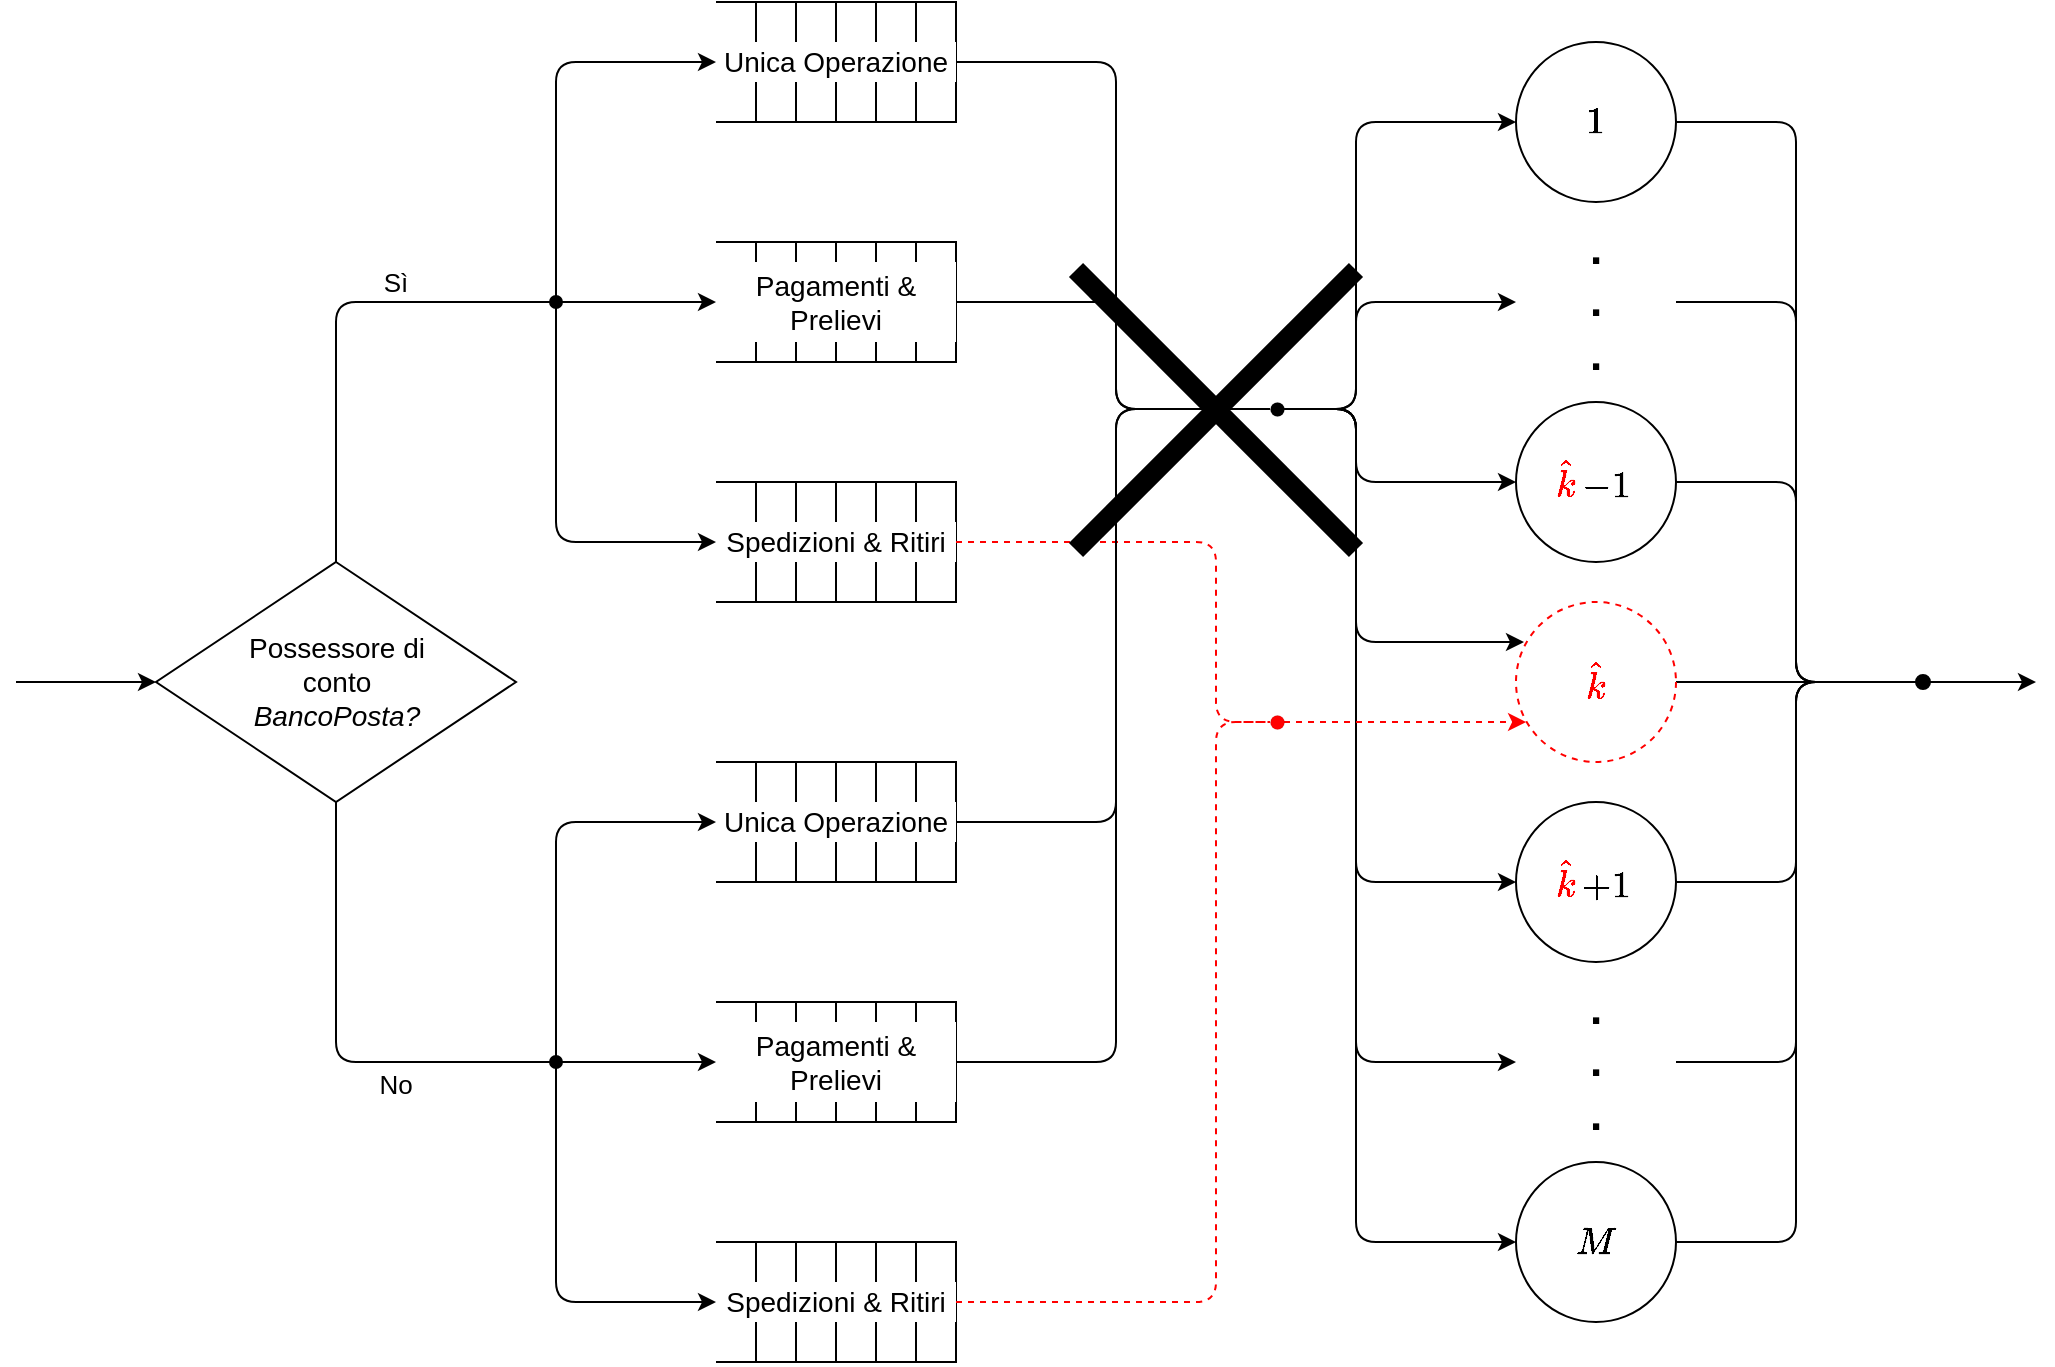 <mxfile version="14.9.1" type="device"><diagram id="piZBBrbFwAm531ffKTFW" name="Page-1"><mxGraphModel dx="868" dy="481" grid="1" gridSize="10" guides="1" tooltips="1" connect="1" arrows="1" fold="1" page="1" pageScale="1" pageWidth="850" pageHeight="1100" math="1" shadow="0"><root><mxCell id="0"/><mxCell id="1" parent="0"/><mxCell id="mxD9j17-XCr0z30h2_Vp-13" value="" style="group" parent="1" vertex="1" connectable="0"><mxGeometry x="360" y="20" width="120" height="60" as="geometry"/></mxCell><mxCell id="mxD9j17-XCr0z30h2_Vp-4" value="" style="rounded=0;whiteSpace=wrap;html=1;" parent="mxD9j17-XCr0z30h2_Vp-13" vertex="1"><mxGeometry x="20" width="100" height="60" as="geometry"/></mxCell><mxCell id="mxD9j17-XCr0z30h2_Vp-5" value="" style="endArrow=none;html=1;" parent="mxD9j17-XCr0z30h2_Vp-13" edge="1"><mxGeometry width="50" height="50" relative="1" as="geometry"><mxPoint as="sourcePoint"/><mxPoint x="120" as="targetPoint"/></mxGeometry></mxCell><mxCell id="mxD9j17-XCr0z30h2_Vp-6" value="" style="endArrow=none;html=1;" parent="mxD9j17-XCr0z30h2_Vp-13" edge="1"><mxGeometry width="50" height="50" relative="1" as="geometry"><mxPoint x="120" y="60" as="sourcePoint"/><mxPoint x="120" as="targetPoint"/></mxGeometry></mxCell><mxCell id="mxD9j17-XCr0z30h2_Vp-7" value="" style="endArrow=none;html=1;" parent="mxD9j17-XCr0z30h2_Vp-13" edge="1"><mxGeometry width="50" height="50" relative="1" as="geometry"><mxPoint y="60" as="sourcePoint"/><mxPoint x="120" y="60" as="targetPoint"/></mxGeometry></mxCell><mxCell id="mxD9j17-XCr0z30h2_Vp-8" value="" style="rounded=0;whiteSpace=wrap;html=1;shadow=0;" parent="mxD9j17-XCr0z30h2_Vp-13" vertex="1"><mxGeometry x="40" width="80" height="60" as="geometry"/></mxCell><mxCell id="mxD9j17-XCr0z30h2_Vp-9" value="" style="rounded=0;whiteSpace=wrap;html=1;shadow=0;" parent="mxD9j17-XCr0z30h2_Vp-13" vertex="1"><mxGeometry x="60" width="60" height="60" as="geometry"/></mxCell><mxCell id="mxD9j17-XCr0z30h2_Vp-10" value="" style="rounded=0;whiteSpace=wrap;html=1;shadow=0;" parent="mxD9j17-XCr0z30h2_Vp-13" vertex="1"><mxGeometry x="80" width="40" height="60" as="geometry"/></mxCell><mxCell id="mxD9j17-XCr0z30h2_Vp-11" value="" style="rounded=0;whiteSpace=wrap;html=1;shadow=0;" parent="mxD9j17-XCr0z30h2_Vp-13" vertex="1"><mxGeometry x="100" width="20" height="60" as="geometry"/></mxCell><mxCell id="mxD9j17-XCr0z30h2_Vp-99" value="Unica Operazione" style="text;html=1;strokeColor=none;align=center;verticalAlign=middle;whiteSpace=wrap;rounded=0;shadow=0;fontSize=14;fillColor=#FFFFFF;" parent="mxD9j17-XCr0z30h2_Vp-13" vertex="1"><mxGeometry y="20" width="120" height="20" as="geometry"/></mxCell><mxCell id="mxD9j17-XCr0z30h2_Vp-18" value="" style="endArrow=classic;html=1;fontSize=14;entryX=0;entryY=0.5;entryDx=0;entryDy=0;" parent="1" target="mxD9j17-XCr0z30h2_Vp-14" edge="1"><mxGeometry width="50" height="50" relative="1" as="geometry"><mxPoint x="10" y="360" as="sourcePoint"/><mxPoint x="70" y="340" as="targetPoint"/></mxGeometry></mxCell><mxCell id="mxD9j17-XCr0z30h2_Vp-19" value="" style="group" parent="1" vertex="1" connectable="0"><mxGeometry x="360" y="140" width="120" height="60" as="geometry"/></mxCell><mxCell id="mxD9j17-XCr0z30h2_Vp-20" value="" style="rounded=0;whiteSpace=wrap;html=1;" parent="mxD9j17-XCr0z30h2_Vp-19" vertex="1"><mxGeometry x="20" width="100" height="60" as="geometry"/></mxCell><mxCell id="mxD9j17-XCr0z30h2_Vp-21" value="" style="endArrow=none;html=1;" parent="mxD9j17-XCr0z30h2_Vp-19" edge="1"><mxGeometry width="50" height="50" relative="1" as="geometry"><mxPoint as="sourcePoint"/><mxPoint x="120" as="targetPoint"/></mxGeometry></mxCell><mxCell id="mxD9j17-XCr0z30h2_Vp-22" value="" style="endArrow=none;html=1;" parent="mxD9j17-XCr0z30h2_Vp-19" edge="1"><mxGeometry width="50" height="50" relative="1" as="geometry"><mxPoint x="120" y="60" as="sourcePoint"/><mxPoint x="120" as="targetPoint"/></mxGeometry></mxCell><mxCell id="mxD9j17-XCr0z30h2_Vp-23" value="" style="endArrow=none;html=1;" parent="mxD9j17-XCr0z30h2_Vp-19" edge="1"><mxGeometry width="50" height="50" relative="1" as="geometry"><mxPoint y="60" as="sourcePoint"/><mxPoint x="120" y="60" as="targetPoint"/></mxGeometry></mxCell><mxCell id="mxD9j17-XCr0z30h2_Vp-24" value="" style="rounded=0;whiteSpace=wrap;html=1;shadow=0;" parent="mxD9j17-XCr0z30h2_Vp-19" vertex="1"><mxGeometry x="40" width="80" height="60" as="geometry"/></mxCell><mxCell id="mxD9j17-XCr0z30h2_Vp-25" value="" style="rounded=0;whiteSpace=wrap;html=1;shadow=0;" parent="mxD9j17-XCr0z30h2_Vp-19" vertex="1"><mxGeometry x="60" width="60" height="60" as="geometry"/></mxCell><mxCell id="mxD9j17-XCr0z30h2_Vp-26" value="" style="rounded=0;whiteSpace=wrap;html=1;shadow=0;" parent="mxD9j17-XCr0z30h2_Vp-19" vertex="1"><mxGeometry x="80" width="40" height="60" as="geometry"/></mxCell><mxCell id="mxD9j17-XCr0z30h2_Vp-27" value="" style="rounded=0;whiteSpace=wrap;html=1;shadow=0;" parent="mxD9j17-XCr0z30h2_Vp-19" vertex="1"><mxGeometry x="100" width="20" height="60" as="geometry"/></mxCell><mxCell id="mxD9j17-XCr0z30h2_Vp-110" value="Pagamenti &amp;amp; Prelievi" style="text;html=1;strokeColor=none;align=center;verticalAlign=middle;whiteSpace=wrap;rounded=0;shadow=0;fontSize=14;fillColor=#FFFFFF;" parent="mxD9j17-XCr0z30h2_Vp-19" vertex="1"><mxGeometry y="10" width="120" height="40" as="geometry"/></mxCell><mxCell id="mxD9j17-XCr0z30h2_Vp-30" value="" style="group" parent="1" vertex="1" connectable="0"><mxGeometry x="360" y="260" width="120" height="60" as="geometry"/></mxCell><mxCell id="mxD9j17-XCr0z30h2_Vp-31" value="" style="rounded=0;whiteSpace=wrap;html=1;" parent="mxD9j17-XCr0z30h2_Vp-30" vertex="1"><mxGeometry x="20" width="100" height="60" as="geometry"/></mxCell><mxCell id="mxD9j17-XCr0z30h2_Vp-32" value="" style="endArrow=none;html=1;" parent="mxD9j17-XCr0z30h2_Vp-30" edge="1"><mxGeometry width="50" height="50" relative="1" as="geometry"><mxPoint as="sourcePoint"/><mxPoint x="120" as="targetPoint"/></mxGeometry></mxCell><mxCell id="mxD9j17-XCr0z30h2_Vp-33" value="" style="endArrow=none;html=1;" parent="mxD9j17-XCr0z30h2_Vp-30" edge="1"><mxGeometry width="50" height="50" relative="1" as="geometry"><mxPoint x="120" y="60" as="sourcePoint"/><mxPoint x="120" as="targetPoint"/></mxGeometry></mxCell><mxCell id="mxD9j17-XCr0z30h2_Vp-34" value="" style="endArrow=none;html=1;" parent="mxD9j17-XCr0z30h2_Vp-30" edge="1"><mxGeometry width="50" height="50" relative="1" as="geometry"><mxPoint y="60" as="sourcePoint"/><mxPoint x="120" y="60" as="targetPoint"/></mxGeometry></mxCell><mxCell id="mxD9j17-XCr0z30h2_Vp-35" value="" style="rounded=0;whiteSpace=wrap;html=1;shadow=0;" parent="mxD9j17-XCr0z30h2_Vp-30" vertex="1"><mxGeometry x="40" width="80" height="60" as="geometry"/></mxCell><mxCell id="mxD9j17-XCr0z30h2_Vp-36" value="" style="rounded=0;whiteSpace=wrap;html=1;shadow=0;" parent="mxD9j17-XCr0z30h2_Vp-30" vertex="1"><mxGeometry x="60" width="60" height="60" as="geometry"/></mxCell><mxCell id="mxD9j17-XCr0z30h2_Vp-37" value="" style="rounded=0;whiteSpace=wrap;html=1;shadow=0;" parent="mxD9j17-XCr0z30h2_Vp-30" vertex="1"><mxGeometry x="80" width="40" height="60" as="geometry"/></mxCell><mxCell id="mxD9j17-XCr0z30h2_Vp-38" value="" style="rounded=0;whiteSpace=wrap;html=1;shadow=0;" parent="mxD9j17-XCr0z30h2_Vp-30" vertex="1"><mxGeometry x="100" width="20" height="60" as="geometry"/></mxCell><mxCell id="mxD9j17-XCr0z30h2_Vp-66" value="" style="endArrow=classic;html=1;fontSize=14;edgeStyle=elbowEdgeStyle;startArrow=classic;startFill=1;" parent="1" edge="1"><mxGeometry width="50" height="50" relative="1" as="geometry"><mxPoint x="360" y="290" as="sourcePoint"/><mxPoint x="360" y="50" as="targetPoint"/><Array as="points"><mxPoint x="280" y="170"/></Array></mxGeometry></mxCell><mxCell id="mxD9j17-XCr0z30h2_Vp-67" value="" style="endArrow=classic;html=1;fontSize=14;" parent="1" edge="1"><mxGeometry width="50" height="50" relative="1" as="geometry"><mxPoint x="280" y="170" as="sourcePoint"/><mxPoint x="360" y="170" as="targetPoint"/></mxGeometry></mxCell><mxCell id="mxD9j17-XCr0z30h2_Vp-97" value="" style="endArrow=oval;html=1;fontSize=14;exitX=0.5;exitY=0;exitDx=0;exitDy=0;edgeStyle=elbowEdgeStyle;startArrow=none;startFill=0;endFill=1;" parent="1" source="mxD9j17-XCr0z30h2_Vp-14" edge="1"><mxGeometry width="50" height="50" relative="1" as="geometry"><mxPoint x="200" y="250" as="sourcePoint"/><mxPoint x="280" y="170" as="targetPoint"/><Array as="points"><mxPoint x="170" y="230"/><mxPoint x="215" y="230"/></Array></mxGeometry></mxCell><mxCell id="mxD9j17-XCr0z30h2_Vp-98" style="edgeStyle=elbowEdgeStyle;rounded=1;orthogonalLoop=1;jettySize=auto;html=1;exitX=0.5;exitY=1;exitDx=0;exitDy=0;fontSize=14;startArrow=none;startFill=0;endArrow=oval;endFill=1;" parent="1" source="mxD9j17-XCr0z30h2_Vp-14" edge="1"><mxGeometry relative="1" as="geometry"><mxPoint x="280" y="550" as="targetPoint"/><Array as="points"><mxPoint x="170" y="430"/><mxPoint x="215" y="490"/></Array></mxGeometry></mxCell><mxCell id="mxD9j17-XCr0z30h2_Vp-14" value="" style="rhombus;whiteSpace=wrap;html=1;shadow=0;" parent="1" vertex="1"><mxGeometry x="80" y="300" width="180" height="120" as="geometry"/></mxCell><mxCell id="mxD9j17-XCr0z30h2_Vp-15" value="&lt;div&gt;Possessore di &lt;br&gt;&lt;/div&gt;&lt;div&gt;conto&lt;/div&gt;&lt;div&gt;&lt;i style=&quot;font-size: 14px&quot;&gt;BancoPosta?&lt;/i&gt;&lt;/div&gt;" style="text;html=1;align=center;verticalAlign=middle;resizable=0;points=[];autosize=1;strokeColor=none;fontSize=14;fontStyle=0" parent="1" vertex="1"><mxGeometry x="120" y="330" width="100" height="60" as="geometry"/></mxCell><mxCell id="mxD9j17-XCr0z30h2_Vp-278" style="edgeStyle=elbowEdgeStyle;rounded=1;orthogonalLoop=1;jettySize=auto;html=1;fontSize=22;startArrow=none;startFill=0;endArrow=none;endFill=0;startSize=9;endSize=6;strokeWidth=1;dashed=1;strokeColor=#FF0000;" parent="1" source="mxD9j17-XCr0z30h2_Vp-111" target="mxD9j17-XCr0z30h2_Vp-277" edge="1"><mxGeometry relative="1" as="geometry"><Array as="points"><mxPoint x="610" y="330"/></Array></mxGeometry></mxCell><mxCell id="mxD9j17-XCr0z30h2_Vp-111" value="Spedizioni &amp;amp; Ritiri" style="text;html=1;strokeColor=none;align=center;verticalAlign=middle;whiteSpace=wrap;rounded=0;shadow=0;fontSize=14;fillColor=#FFFFFF;" parent="1" vertex="1"><mxGeometry x="360" y="280" width="120" height="20" as="geometry"/></mxCell><mxCell id="mxD9j17-XCr0z30h2_Vp-209" value="" style="group" parent="1" vertex="1" connectable="0"><mxGeometry x="360" y="400" width="120" height="60" as="geometry"/></mxCell><mxCell id="mxD9j17-XCr0z30h2_Vp-210" value="" style="rounded=0;whiteSpace=wrap;html=1;" parent="mxD9j17-XCr0z30h2_Vp-209" vertex="1"><mxGeometry x="20" width="100" height="60" as="geometry"/></mxCell><mxCell id="mxD9j17-XCr0z30h2_Vp-211" value="" style="endArrow=none;html=1;" parent="mxD9j17-XCr0z30h2_Vp-209" edge="1"><mxGeometry width="50" height="50" relative="1" as="geometry"><mxPoint as="sourcePoint"/><mxPoint x="120" as="targetPoint"/></mxGeometry></mxCell><mxCell id="mxD9j17-XCr0z30h2_Vp-212" value="" style="endArrow=none;html=1;" parent="mxD9j17-XCr0z30h2_Vp-209" edge="1"><mxGeometry width="50" height="50" relative="1" as="geometry"><mxPoint x="120" y="60" as="sourcePoint"/><mxPoint x="120" as="targetPoint"/></mxGeometry></mxCell><mxCell id="mxD9j17-XCr0z30h2_Vp-213" value="" style="endArrow=none;html=1;" parent="mxD9j17-XCr0z30h2_Vp-209" edge="1"><mxGeometry width="50" height="50" relative="1" as="geometry"><mxPoint y="60" as="sourcePoint"/><mxPoint x="120" y="60" as="targetPoint"/></mxGeometry></mxCell><mxCell id="mxD9j17-XCr0z30h2_Vp-214" value="" style="rounded=0;whiteSpace=wrap;html=1;shadow=0;" parent="mxD9j17-XCr0z30h2_Vp-209" vertex="1"><mxGeometry x="40" width="80" height="60" as="geometry"/></mxCell><mxCell id="mxD9j17-XCr0z30h2_Vp-215" value="" style="rounded=0;whiteSpace=wrap;html=1;shadow=0;" parent="mxD9j17-XCr0z30h2_Vp-209" vertex="1"><mxGeometry x="60" width="60" height="60" as="geometry"/></mxCell><mxCell id="mxD9j17-XCr0z30h2_Vp-216" value="" style="rounded=0;whiteSpace=wrap;html=1;shadow=0;" parent="mxD9j17-XCr0z30h2_Vp-209" vertex="1"><mxGeometry x="80" width="40" height="60" as="geometry"/></mxCell><mxCell id="mxD9j17-XCr0z30h2_Vp-217" value="" style="rounded=0;whiteSpace=wrap;html=1;shadow=0;" parent="mxD9j17-XCr0z30h2_Vp-209" vertex="1"><mxGeometry x="100" width="20" height="60" as="geometry"/></mxCell><mxCell id="mxD9j17-XCr0z30h2_Vp-218" value="Unica Operazione" style="text;html=1;strokeColor=none;align=center;verticalAlign=middle;whiteSpace=wrap;rounded=0;shadow=0;fontSize=14;fillColor=#FFFFFF;" parent="mxD9j17-XCr0z30h2_Vp-209" vertex="1"><mxGeometry y="20" width="120" height="20" as="geometry"/></mxCell><mxCell id="mxD9j17-XCr0z30h2_Vp-219" value="" style="group" parent="1" vertex="1" connectable="0"><mxGeometry x="360" y="520" width="120" height="60" as="geometry"/></mxCell><mxCell id="mxD9j17-XCr0z30h2_Vp-220" value="" style="rounded=0;whiteSpace=wrap;html=1;" parent="mxD9j17-XCr0z30h2_Vp-219" vertex="1"><mxGeometry x="20" width="100" height="60" as="geometry"/></mxCell><mxCell id="mxD9j17-XCr0z30h2_Vp-221" value="" style="endArrow=none;html=1;" parent="mxD9j17-XCr0z30h2_Vp-219" edge="1"><mxGeometry width="50" height="50" relative="1" as="geometry"><mxPoint as="sourcePoint"/><mxPoint x="120" as="targetPoint"/></mxGeometry></mxCell><mxCell id="mxD9j17-XCr0z30h2_Vp-222" value="" style="endArrow=none;html=1;" parent="mxD9j17-XCr0z30h2_Vp-219" edge="1"><mxGeometry width="50" height="50" relative="1" as="geometry"><mxPoint x="120" y="60" as="sourcePoint"/><mxPoint x="120" as="targetPoint"/></mxGeometry></mxCell><mxCell id="mxD9j17-XCr0z30h2_Vp-223" value="" style="endArrow=none;html=1;" parent="mxD9j17-XCr0z30h2_Vp-219" edge="1"><mxGeometry width="50" height="50" relative="1" as="geometry"><mxPoint y="60" as="sourcePoint"/><mxPoint x="120" y="60" as="targetPoint"/></mxGeometry></mxCell><mxCell id="mxD9j17-XCr0z30h2_Vp-224" value="" style="rounded=0;whiteSpace=wrap;html=1;shadow=0;" parent="mxD9j17-XCr0z30h2_Vp-219" vertex="1"><mxGeometry x="40" width="80" height="60" as="geometry"/></mxCell><mxCell id="mxD9j17-XCr0z30h2_Vp-225" value="" style="rounded=0;whiteSpace=wrap;html=1;shadow=0;" parent="mxD9j17-XCr0z30h2_Vp-219" vertex="1"><mxGeometry x="60" width="60" height="60" as="geometry"/></mxCell><mxCell id="mxD9j17-XCr0z30h2_Vp-226" value="" style="rounded=0;whiteSpace=wrap;html=1;shadow=0;" parent="mxD9j17-XCr0z30h2_Vp-219" vertex="1"><mxGeometry x="80" width="40" height="60" as="geometry"/></mxCell><mxCell id="mxD9j17-XCr0z30h2_Vp-227" value="" style="rounded=0;whiteSpace=wrap;html=1;shadow=0;" parent="mxD9j17-XCr0z30h2_Vp-219" vertex="1"><mxGeometry x="100" width="20" height="60" as="geometry"/></mxCell><mxCell id="mxD9j17-XCr0z30h2_Vp-228" value="Pagamenti &amp;amp; Prelievi" style="text;html=1;strokeColor=none;align=center;verticalAlign=middle;whiteSpace=wrap;rounded=0;shadow=0;fontSize=14;fillColor=#FFFFFF;" parent="mxD9j17-XCr0z30h2_Vp-219" vertex="1"><mxGeometry y="10" width="120" height="40" as="geometry"/></mxCell><mxCell id="mxD9j17-XCr0z30h2_Vp-229" value="" style="group" parent="1" vertex="1" connectable="0"><mxGeometry x="360" y="640" width="120" height="60" as="geometry"/></mxCell><mxCell id="mxD9j17-XCr0z30h2_Vp-230" value="" style="rounded=0;whiteSpace=wrap;html=1;" parent="mxD9j17-XCr0z30h2_Vp-229" vertex="1"><mxGeometry x="20" width="100" height="60" as="geometry"/></mxCell><mxCell id="mxD9j17-XCr0z30h2_Vp-231" value="" style="endArrow=none;html=1;" parent="mxD9j17-XCr0z30h2_Vp-229" edge="1"><mxGeometry width="50" height="50" relative="1" as="geometry"><mxPoint as="sourcePoint"/><mxPoint x="120" as="targetPoint"/></mxGeometry></mxCell><mxCell id="mxD9j17-XCr0z30h2_Vp-232" value="" style="endArrow=none;html=1;" parent="mxD9j17-XCr0z30h2_Vp-229" edge="1"><mxGeometry width="50" height="50" relative="1" as="geometry"><mxPoint x="120" y="60" as="sourcePoint"/><mxPoint x="120" as="targetPoint"/></mxGeometry></mxCell><mxCell id="mxD9j17-XCr0z30h2_Vp-233" value="" style="endArrow=none;html=1;" parent="mxD9j17-XCr0z30h2_Vp-229" edge="1"><mxGeometry width="50" height="50" relative="1" as="geometry"><mxPoint y="60" as="sourcePoint"/><mxPoint x="120" y="60" as="targetPoint"/></mxGeometry></mxCell><mxCell id="mxD9j17-XCr0z30h2_Vp-234" value="" style="rounded=0;whiteSpace=wrap;html=1;shadow=0;" parent="mxD9j17-XCr0z30h2_Vp-229" vertex="1"><mxGeometry x="40" width="80" height="60" as="geometry"/></mxCell><mxCell id="mxD9j17-XCr0z30h2_Vp-235" value="" style="rounded=0;whiteSpace=wrap;html=1;shadow=0;" parent="mxD9j17-XCr0z30h2_Vp-229" vertex="1"><mxGeometry x="60" width="60" height="60" as="geometry"/></mxCell><mxCell id="mxD9j17-XCr0z30h2_Vp-236" value="" style="rounded=0;whiteSpace=wrap;html=1;shadow=0;" parent="mxD9j17-XCr0z30h2_Vp-229" vertex="1"><mxGeometry x="80" width="40" height="60" as="geometry"/></mxCell><mxCell id="mxD9j17-XCr0z30h2_Vp-237" value="" style="rounded=0;whiteSpace=wrap;html=1;shadow=0;" parent="mxD9j17-XCr0z30h2_Vp-229" vertex="1"><mxGeometry x="100" width="20" height="60" as="geometry"/></mxCell><mxCell id="mxD9j17-XCr0z30h2_Vp-238" value="" style="endArrow=classic;html=1;fontSize=14;edgeStyle=elbowEdgeStyle;startArrow=classic;startFill=1;" parent="1" edge="1"><mxGeometry width="50" height="50" relative="1" as="geometry"><mxPoint x="360" y="670" as="sourcePoint"/><mxPoint x="360" y="430" as="targetPoint"/><Array as="points"><mxPoint x="280" y="550"/></Array></mxGeometry></mxCell><mxCell id="mxD9j17-XCr0z30h2_Vp-239" value="" style="endArrow=classic;html=1;fontSize=14;" parent="1" edge="1"><mxGeometry width="50" height="50" relative="1" as="geometry"><mxPoint x="280" y="550" as="sourcePoint"/><mxPoint x="360" y="550" as="targetPoint"/></mxGeometry></mxCell><mxCell id="mxD9j17-XCr0z30h2_Vp-279" style="edgeStyle=elbowEdgeStyle;rounded=1;orthogonalLoop=1;jettySize=auto;html=1;entryX=0;entryY=0.5;entryDx=0;entryDy=0;dashed=1;fontSize=22;startArrow=none;startFill=0;endArrow=none;endFill=0;startSize=9;endSize=6;strokeColor=#FF0000;strokeWidth=1;" parent="1" source="mxD9j17-XCr0z30h2_Vp-240" target="mxD9j17-XCr0z30h2_Vp-277" edge="1"><mxGeometry relative="1" as="geometry"><Array as="points"><mxPoint x="610" y="420"/><mxPoint x="590" y="330"/></Array></mxGeometry></mxCell><mxCell id="mxD9j17-XCr0z30h2_Vp-240" value="Spedizioni &amp;amp; Ritiri" style="text;html=1;strokeColor=none;align=center;verticalAlign=middle;whiteSpace=wrap;rounded=0;shadow=0;fontSize=14;fillColor=#FFFFFF;" parent="1" vertex="1"><mxGeometry x="360" y="660" width="120" height="20" as="geometry"/></mxCell><mxCell id="mxD9j17-XCr0z30h2_Vp-304" style="edgeStyle=elbowEdgeStyle;rounded=1;orthogonalLoop=1;jettySize=auto;html=1;fontSize=13;fontColor=#000000;startArrow=none;startFill=0;endArrow=none;endFill=0;startSize=9;endSize=6;strokeColor=#000000;strokeWidth=1;" parent="1" source="mxD9j17-XCr0z30h2_Vp-241" target="mxD9j17-XCr0z30h2_Vp-303" edge="1"><mxGeometry relative="1" as="geometry"/></mxCell><mxCell id="mxD9j17-XCr0z30h2_Vp-241" value="" style="ellipse;whiteSpace=wrap;html=1;aspect=fixed;shadow=0;fontSize=14;fillColor=#FFFFFF;gradientColor=none;" parent="1" vertex="1"><mxGeometry x="760" y="40" width="80" height="80" as="geometry"/></mxCell><mxCell id="mxD9j17-XCr0z30h2_Vp-308" style="edgeStyle=elbowEdgeStyle;rounded=1;orthogonalLoop=1;jettySize=auto;html=1;entryX=0;entryY=0.5;entryDx=0;entryDy=0;fontSize=13;fontColor=#000000;startArrow=none;startFill=0;endArrow=none;endFill=0;startSize=9;endSize=6;strokeColor=#000000;strokeWidth=1;" parent="1" source="mxD9j17-XCr0z30h2_Vp-242" target="mxD9j17-XCr0z30h2_Vp-303" edge="1"><mxGeometry relative="1" as="geometry"/></mxCell><mxCell id="mxD9j17-XCr0z30h2_Vp-242" value="" style="ellipse;whiteSpace=wrap;html=1;aspect=fixed;shadow=0;fontSize=14;strokeWidth=1;strokeColor=#FF0000;dashed=1;" parent="1" vertex="1"><mxGeometry x="760" y="320" width="80" height="80" as="geometry"/></mxCell><mxCell id="mxD9j17-XCr0z30h2_Vp-309" style="edgeStyle=elbowEdgeStyle;rounded=1;orthogonalLoop=1;jettySize=auto;html=1;entryX=0;entryY=0.5;entryDx=0;entryDy=0;fontSize=13;fontColor=#000000;startArrow=none;startFill=0;endArrow=none;endFill=0;startSize=9;endSize=6;strokeColor=#000000;strokeWidth=1;" parent="1" source="mxD9j17-XCr0z30h2_Vp-243" target="mxD9j17-XCr0z30h2_Vp-303" edge="1"><mxGeometry relative="1" as="geometry"/></mxCell><mxCell id="mxD9j17-XCr0z30h2_Vp-243" value="" style="ellipse;whiteSpace=wrap;html=1;aspect=fixed;shadow=0;fontSize=14;fillColor=#FFFFFF;gradientColor=none;" parent="1" vertex="1"><mxGeometry x="760" y="420" width="80" height="80" as="geometry"/></mxCell><mxCell id="mxD9j17-XCr0z30h2_Vp-310" style="edgeStyle=elbowEdgeStyle;rounded=1;orthogonalLoop=1;jettySize=auto;html=1;entryX=0;entryY=0.5;entryDx=0;entryDy=0;fontSize=13;fontColor=#000000;startArrow=none;startFill=0;endArrow=none;endFill=0;startSize=9;endSize=6;strokeColor=#000000;strokeWidth=1;" parent="1" source="mxD9j17-XCr0z30h2_Vp-244" target="mxD9j17-XCr0z30h2_Vp-303" edge="1"><mxGeometry relative="1" as="geometry"/></mxCell><mxCell id="mxD9j17-XCr0z30h2_Vp-244" value="" style="ellipse;whiteSpace=wrap;html=1;aspect=fixed;shadow=0;fontSize=14;fillColor=#FFFFFF;gradientColor=none;" parent="1" vertex="1"><mxGeometry x="760" y="600" width="80" height="80" as="geometry"/></mxCell><mxCell id="mxD9j17-XCr0z30h2_Vp-287" style="edgeStyle=elbowEdgeStyle;rounded=1;orthogonalLoop=1;jettySize=auto;html=1;entryX=0;entryY=0.5;entryDx=0;entryDy=0;fontSize=22;startArrow=none;startFill=0;endArrow=classic;endFill=1;startSize=9;endSize=6;strokeWidth=1;" parent="1" source="mxD9j17-XCr0z30h2_Vp-265" target="mxD9j17-XCr0z30h2_Vp-241" edge="1"><mxGeometry relative="1" as="geometry"><Array as="points"><mxPoint x="680" y="110"/></Array></mxGeometry></mxCell><mxCell id="mxD9j17-XCr0z30h2_Vp-288" style="edgeStyle=elbowEdgeStyle;rounded=1;orthogonalLoop=1;jettySize=auto;html=1;entryX=0;entryY=0.5;entryDx=0;entryDy=0;fontSize=22;startArrow=none;startFill=0;endArrow=classic;endFill=1;startSize=9;endSize=6;strokeColor=#000000;strokeWidth=1;" parent="1" source="mxD9j17-XCr0z30h2_Vp-265" target="mxD9j17-XCr0z30h2_Vp-282" edge="1"><mxGeometry relative="1" as="geometry"><Array as="points"><mxPoint x="680" y="240"/></Array></mxGeometry></mxCell><mxCell id="mxD9j17-XCr0z30h2_Vp-289" style="edgeStyle=elbowEdgeStyle;rounded=1;orthogonalLoop=1;jettySize=auto;html=1;fontSize=22;startArrow=none;startFill=0;endArrow=classic;endFill=1;startSize=9;endSize=6;strokeColor=#000000;strokeWidth=1;entryX=0;entryY=0.5;entryDx=0;entryDy=0;" parent="1" source="mxD9j17-XCr0z30h2_Vp-265" target="mxD9j17-XCr0z30h2_Vp-281" edge="1"><mxGeometry relative="1" as="geometry"><Array as="points"><mxPoint x="680" y="160"/></Array></mxGeometry></mxCell><mxCell id="mxD9j17-XCr0z30h2_Vp-290" style="edgeStyle=elbowEdgeStyle;rounded=1;orthogonalLoop=1;jettySize=auto;html=1;fontSize=22;startArrow=none;startFill=0;endArrow=classic;endFill=1;startSize=9;endSize=6;strokeColor=#000000;strokeWidth=1;" parent="1" source="mxD9j17-XCr0z30h2_Vp-265" target="mxD9j17-XCr0z30h2_Vp-243" edge="1"><mxGeometry relative="1" as="geometry"><Array as="points"><mxPoint x="680" y="340"/></Array></mxGeometry></mxCell><mxCell id="mxD9j17-XCr0z30h2_Vp-291" style="edgeStyle=elbowEdgeStyle;rounded=1;orthogonalLoop=1;jettySize=auto;html=1;fontSize=22;startArrow=none;startFill=0;endArrow=classic;endFill=1;startSize=9;endSize=6;strokeColor=#000000;strokeWidth=1;entryX=0;entryY=0.5;entryDx=0;entryDy=0;" parent="1" source="mxD9j17-XCr0z30h2_Vp-265" target="mxD9j17-XCr0z30h2_Vp-284" edge="1"><mxGeometry relative="1" as="geometry"><Array as="points"><mxPoint x="680" y="380"/></Array></mxGeometry></mxCell><mxCell id="mxD9j17-XCr0z30h2_Vp-292" style="edgeStyle=elbowEdgeStyle;rounded=1;orthogonalLoop=1;jettySize=auto;html=1;fontSize=22;startArrow=none;startFill=0;endArrow=classic;endFill=1;startSize=9;endSize=6;strokeColor=#000000;strokeWidth=1;" parent="1" source="mxD9j17-XCr0z30h2_Vp-265" target="mxD9j17-XCr0z30h2_Vp-244" edge="1"><mxGeometry relative="1" as="geometry"><Array as="points"><mxPoint x="680" y="430"/></Array></mxGeometry></mxCell><mxCell id="mxD9j17-XCr0z30h2_Vp-302" style="edgeStyle=elbowEdgeStyle;rounded=1;orthogonalLoop=1;jettySize=auto;html=1;entryX=0.05;entryY=0.25;entryDx=0;entryDy=0;fontSize=13;fontColor=#000000;startArrow=none;startFill=0;endArrow=classic;endFill=1;startSize=9;endSize=6;strokeColor=#000000;strokeWidth=1;entryPerimeter=0;" parent="1" source="mxD9j17-XCr0z30h2_Vp-265" target="mxD9j17-XCr0z30h2_Vp-242" edge="1"><mxGeometry relative="1" as="geometry"><Array as="points"><mxPoint x="680" y="260"/></Array></mxGeometry></mxCell><mxCell id="mxD9j17-XCr0z30h2_Vp-265" value="" style="ellipse;whiteSpace=wrap;html=1;aspect=fixed;shadow=0;fontSize=22;strokeWidth=0;gradientColor=none;fillColor=#000000;" parent="1" vertex="1"><mxGeometry x="637" y="220" width="7" height="7" as="geometry"/></mxCell><mxCell id="mxD9j17-XCr0z30h2_Vp-268" style="edgeStyle=elbowEdgeStyle;rounded=1;orthogonalLoop=1;jettySize=auto;html=1;entryX=0;entryY=0.5;entryDx=0;entryDy=0;fontSize=22;startArrow=none;startFill=0;endArrow=none;endFill=0;startSize=9;endSize=6;strokeColor=#000000;strokeWidth=1;" parent="1" source="mxD9j17-XCr0z30h2_Vp-11" target="mxD9j17-XCr0z30h2_Vp-265" edge="1"><mxGeometry relative="1" as="geometry"><Array as="points"><mxPoint x="560" y="130"/></Array></mxGeometry></mxCell><mxCell id="mxD9j17-XCr0z30h2_Vp-269" style="edgeStyle=elbowEdgeStyle;rounded=1;orthogonalLoop=1;jettySize=auto;html=1;fontSize=22;startArrow=none;startFill=0;endArrow=none;endFill=0;startSize=9;endSize=6;strokeColor=#000000;strokeWidth=1;entryX=0;entryY=0.5;entryDx=0;entryDy=0;" parent="1" source="mxD9j17-XCr0z30h2_Vp-110" target="mxD9j17-XCr0z30h2_Vp-265" edge="1"><mxGeometry relative="1" as="geometry"><mxPoint x="610" y="360" as="targetPoint"/><Array as="points"><mxPoint x="560" y="210"/><mxPoint x="580" y="260"/></Array></mxGeometry></mxCell><mxCell id="mxD9j17-XCr0z30h2_Vp-270" style="edgeStyle=elbowEdgeStyle;rounded=1;orthogonalLoop=1;jettySize=auto;html=1;entryX=0;entryY=0.5;entryDx=0;entryDy=0;fontSize=22;startArrow=none;startFill=0;endArrow=none;endFill=0;startSize=9;endSize=6;strokeColor=#000000;strokeWidth=1;" parent="1" source="mxD9j17-XCr0z30h2_Vp-217" target="mxD9j17-XCr0z30h2_Vp-265" edge="1"><mxGeometry relative="1" as="geometry"><Array as="points"><mxPoint x="560" y="390"/></Array></mxGeometry></mxCell><mxCell id="mxD9j17-XCr0z30h2_Vp-271" style="edgeStyle=elbowEdgeStyle;rounded=1;orthogonalLoop=1;jettySize=auto;html=1;fontSize=22;startArrow=none;startFill=0;endArrow=none;endFill=0;startSize=9;endSize=6;strokeColor=#000000;strokeWidth=1;entryX=0;entryY=0.5;entryDx=0;entryDy=0;" parent="1" source="mxD9j17-XCr0z30h2_Vp-228" target="mxD9j17-XCr0z30h2_Vp-265" edge="1"><mxGeometry relative="1" as="geometry"><mxPoint x="610" y="360" as="targetPoint"/><Array as="points"><mxPoint x="560" y="310"/><mxPoint x="560" y="440"/></Array></mxGeometry></mxCell><mxCell id="mxD9j17-XCr0z30h2_Vp-286" style="edgeStyle=elbowEdgeStyle;rounded=1;orthogonalLoop=1;jettySize=auto;html=1;entryX=0.063;entryY=0.75;entryDx=0;entryDy=0;dashed=1;fontSize=22;startArrow=none;startFill=0;endArrow=classic;endFill=1;startSize=9;endSize=6;strokeColor=#FF0000;strokeWidth=1;entryPerimeter=0;" parent="1" source="mxD9j17-XCr0z30h2_Vp-277" target="mxD9j17-XCr0z30h2_Vp-242" edge="1"><mxGeometry relative="1" as="geometry"/></mxCell><mxCell id="mxD9j17-XCr0z30h2_Vp-277" value="" style="ellipse;whiteSpace=wrap;html=1;aspect=fixed;shadow=0;fontSize=22;strokeColor=#000000;strokeWidth=0;gradientColor=none;fillColor=#FF0000;" parent="1" vertex="1"><mxGeometry x="637" y="376.5" width="7" height="7" as="geometry"/></mxCell><mxCell id="mxD9j17-XCr0z30h2_Vp-305" style="edgeStyle=elbowEdgeStyle;rounded=1;orthogonalLoop=1;jettySize=auto;html=1;exitX=1;exitY=0.5;exitDx=0;exitDy=0;fontSize=13;fontColor=#000000;startArrow=none;startFill=0;endArrow=none;endFill=0;startSize=9;endSize=6;strokeColor=#000000;strokeWidth=1;entryX=0;entryY=0.5;entryDx=0;entryDy=0;" parent="1" source="mxD9j17-XCr0z30h2_Vp-281" target="mxD9j17-XCr0z30h2_Vp-303" edge="1"><mxGeometry relative="1" as="geometry"><mxPoint x="960" y="370" as="targetPoint"/><Array as="points"><mxPoint x="900" y="260"/></Array></mxGeometry></mxCell><mxCell id="mxD9j17-XCr0z30h2_Vp-281" value="&lt;div style=&quot;font-size: 22px;&quot;&gt;.&lt;/div&gt;&lt;div style=&quot;font-size: 22px;&quot;&gt;.&lt;/div&gt;&lt;div style=&quot;font-size: 22px;&quot;&gt;.&lt;br style=&quot;font-size: 22px;&quot;&gt;&lt;/div&gt;" style="text;html=1;strokeColor=none;fillColor=none;align=center;verticalAlign=middle;whiteSpace=wrap;rounded=0;shadow=0;fontSize=22;fontStyle=1" parent="1" vertex="1"><mxGeometry x="760" y="130" width="80" height="80" as="geometry"/></mxCell><mxCell id="mxD9j17-XCr0z30h2_Vp-306" style="edgeStyle=elbowEdgeStyle;rounded=1;orthogonalLoop=1;jettySize=auto;html=1;entryX=0;entryY=0.5;entryDx=0;entryDy=0;fontSize=13;fontColor=#000000;startArrow=none;startFill=0;endArrow=none;endFill=0;startSize=9;endSize=6;strokeColor=#000000;strokeWidth=1;" parent="1" source="mxD9j17-XCr0z30h2_Vp-282" target="mxD9j17-XCr0z30h2_Vp-303" edge="1"><mxGeometry relative="1" as="geometry"/></mxCell><mxCell id="mxD9j17-XCr0z30h2_Vp-282" value="" style="ellipse;whiteSpace=wrap;html=1;aspect=fixed;shadow=0;fontSize=14;fillColor=#FFFFFF;gradientColor=none;" parent="1" vertex="1"><mxGeometry x="760" y="220" width="80" height="80" as="geometry"/></mxCell><mxCell id="mxD9j17-XCr0z30h2_Vp-312" style="edgeStyle=elbowEdgeStyle;rounded=1;orthogonalLoop=1;jettySize=auto;html=1;fontSize=13;fontColor=#000000;startArrow=none;startFill=0;endArrow=none;endFill=0;startSize=9;endSize=6;strokeColor=#000000;strokeWidth=1;entryX=0;entryY=0.5;entryDx=0;entryDy=0;" parent="1" source="mxD9j17-XCr0z30h2_Vp-284" target="mxD9j17-XCr0z30h2_Vp-303" edge="1"><mxGeometry relative="1" as="geometry"><mxPoint x="960" y="440" as="targetPoint"/></mxGeometry></mxCell><mxCell id="mxD9j17-XCr0z30h2_Vp-284" value="&lt;div style=&quot;font-size: 22px;&quot;&gt;.&lt;/div&gt;&lt;div style=&quot;font-size: 22px;&quot;&gt;.&lt;/div&gt;&lt;div style=&quot;font-size: 22px;&quot;&gt;.&lt;br style=&quot;font-size: 22px;&quot;&gt;&lt;/div&gt;" style="text;html=1;strokeColor=none;fillColor=none;align=center;verticalAlign=middle;whiteSpace=wrap;rounded=0;shadow=0;fontSize=22;fontStyle=1" parent="1" vertex="1"><mxGeometry x="760" y="510" width="80" height="80" as="geometry"/></mxCell><mxCell id="mxD9j17-XCr0z30h2_Vp-293" value="\(1\)" style="text;html=1;strokeColor=none;fillColor=none;align=center;verticalAlign=middle;whiteSpace=wrap;rounded=0;shadow=0;fontSize=16;fontStyle=1" parent="1" vertex="1"><mxGeometry x="780" y="70" width="40" height="20" as="geometry"/></mxCell><mxCell id="mxD9j17-XCr0z30h2_Vp-295" value="\(\hat{k}\)" style="text;strokeColor=none;fillColor=none;align=center;verticalAlign=middle;whiteSpace=wrap;rounded=0;shadow=0;fontSize=16;fontStyle=1;fontColor=#FF0000;html=1;" parent="1" vertex="1"><mxGeometry x="780" y="350" width="40" height="20" as="geometry"/></mxCell><mxCell id="mxD9j17-XCr0z30h2_Vp-297" value="\(M\)" style="text;html=1;strokeColor=none;fillColor=none;align=center;verticalAlign=middle;whiteSpace=wrap;rounded=0;shadow=0;fontSize=16;fontStyle=1" parent="1" vertex="1"><mxGeometry x="780" y="630" width="40" height="20" as="geometry"/></mxCell><mxCell id="mxD9j17-XCr0z30h2_Vp-298" value="Sì" style="text;html=1;strokeColor=none;fillColor=none;align=center;verticalAlign=middle;whiteSpace=wrap;rounded=0;shadow=0;fontSize=13;" parent="1" vertex="1"><mxGeometry x="180" y="150" width="40" height="20" as="geometry"/></mxCell><mxCell id="mxD9j17-XCr0z30h2_Vp-299" value="No" style="text;html=1;strokeColor=none;fillColor=none;align=center;verticalAlign=middle;whiteSpace=wrap;rounded=0;shadow=0;fontSize=13;" parent="1" vertex="1"><mxGeometry x="180" y="551" width="40" height="20" as="geometry"/></mxCell><mxCell id="mxD9j17-XCr0z30h2_Vp-311" style="edgeStyle=elbowEdgeStyle;rounded=1;orthogonalLoop=1;jettySize=auto;html=1;fontSize=13;fontColor=#000000;startArrow=none;startFill=0;endArrow=classic;endFill=1;startSize=9;endSize=6;strokeColor=#000000;strokeWidth=1;" parent="1" source="mxD9j17-XCr0z30h2_Vp-303" edge="1"><mxGeometry relative="1" as="geometry"><mxPoint x="1020" y="360" as="targetPoint"/><Array as="points"><mxPoint x="1020" y="360"/></Array></mxGeometry></mxCell><mxCell id="mxD9j17-XCr0z30h2_Vp-303" value="" style="ellipse;whiteSpace=wrap;html=1;aspect=fixed;shadow=0;fontSize=13;fontColor=#000000;strokeColor=#000000;strokeWidth=1;gradientColor=none;fillColor=#000000;" parent="1" vertex="1"><mxGeometry x="960" y="356.5" width="7" height="7" as="geometry"/></mxCell><mxCell id="Yq5-qqCES0xSV8dCLdGO-5" value="" style="group" parent="1" vertex="1" connectable="0"><mxGeometry x="775" y="248.5" width="50" height="23" as="geometry"/></mxCell><mxCell id="Yq5-qqCES0xSV8dCLdGO-2" value="\(\hat{k}\)" style="text;strokeColor=none;fillColor=none;align=center;verticalAlign=middle;whiteSpace=wrap;rounded=0;shadow=0;fontSize=16;fontStyle=1;fontColor=#FF0000;html=1;" parent="Yq5-qqCES0xSV8dCLdGO-5" vertex="1"><mxGeometry width="20" height="20" as="geometry"/></mxCell><mxCell id="Yq5-qqCES0xSV8dCLdGO-3" value="&lt;div&gt;\(-1\)&lt;/div&gt;" style="text;html=1;strokeColor=none;fillColor=none;align=center;verticalAlign=middle;whiteSpace=wrap;rounded=0;shadow=0;fontSize=16;fontStyle=1" parent="Yq5-qqCES0xSV8dCLdGO-5" vertex="1"><mxGeometry x="10" y="3" width="40" height="20" as="geometry"/></mxCell><mxCell id="Yq5-qqCES0xSV8dCLdGO-6" value="" style="group" parent="1" vertex="1" connectable="0"><mxGeometry x="775" y="448.5" width="50" height="23" as="geometry"/></mxCell><mxCell id="Yq5-qqCES0xSV8dCLdGO-7" value="\(\hat{k}\)" style="text;strokeColor=none;fillColor=none;align=center;verticalAlign=middle;whiteSpace=wrap;rounded=0;shadow=0;fontSize=16;fontStyle=1;fontColor=#FF0000;html=1;" parent="Yq5-qqCES0xSV8dCLdGO-6" vertex="1"><mxGeometry width="20" height="20" as="geometry"/></mxCell><mxCell id="Yq5-qqCES0xSV8dCLdGO-8" value="&lt;div&gt;\(+1\)&lt;/div&gt;" style="text;html=1;strokeColor=none;fillColor=none;align=center;verticalAlign=middle;whiteSpace=wrap;rounded=0;shadow=0;fontSize=16;fontStyle=1" parent="Yq5-qqCES0xSV8dCLdGO-6" vertex="1"><mxGeometry x="10" y="3" width="40" height="20" as="geometry"/></mxCell><mxCell id="wyVa_KdRgvEPd-3EhKvu-1" value="" style="group" vertex="1" connectable="0" parent="1"><mxGeometry x="540" y="154" width="140" height="140" as="geometry"/></mxCell><mxCell id="dmEHgMKnB6YumkKrmWPo-3" value="" style="endArrow=none;html=1;strokeWidth=10;" parent="wyVa_KdRgvEPd-3EhKvu-1" edge="1"><mxGeometry width="50" height="50" as="geometry"><mxPoint as="sourcePoint"/><mxPoint x="140" y="140" as="targetPoint"/></mxGeometry></mxCell><mxCell id="dmEHgMKnB6YumkKrmWPo-4" value="" style="endArrow=none;html=1;strokeWidth=10;" parent="wyVa_KdRgvEPd-3EhKvu-1" edge="1"><mxGeometry width="50" height="50" as="geometry"><mxPoint y="140" as="sourcePoint"/><mxPoint x="140" as="targetPoint"/></mxGeometry></mxCell></root></mxGraphModel></diagram></mxfile>